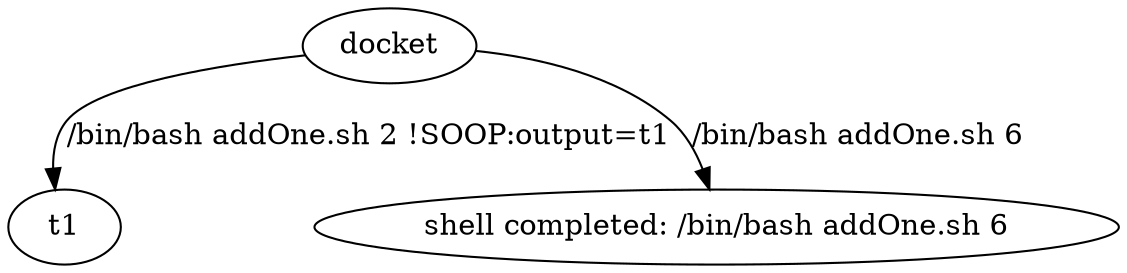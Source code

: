 digraph G {
  1 [label = "docket"];
  2 [label = "t1"];
  3 [label = "shell completed: /bin/bash addOne.sh 6"];
  1 -> 2 [label = "/bin/bash addOne.sh 2 !SOOP:output=t1"];
  1 -> 3 [label = "/bin/bash addOne.sh 6"];
}
